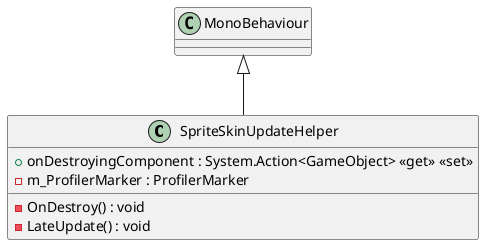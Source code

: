 @startuml
class SpriteSkinUpdateHelper {
    + onDestroyingComponent : System.Action<GameObject> <<get>> <<set>>
    - m_ProfilerMarker : ProfilerMarker
    - OnDestroy() : void
    - LateUpdate() : void
}
MonoBehaviour <|-- SpriteSkinUpdateHelper
@enduml
